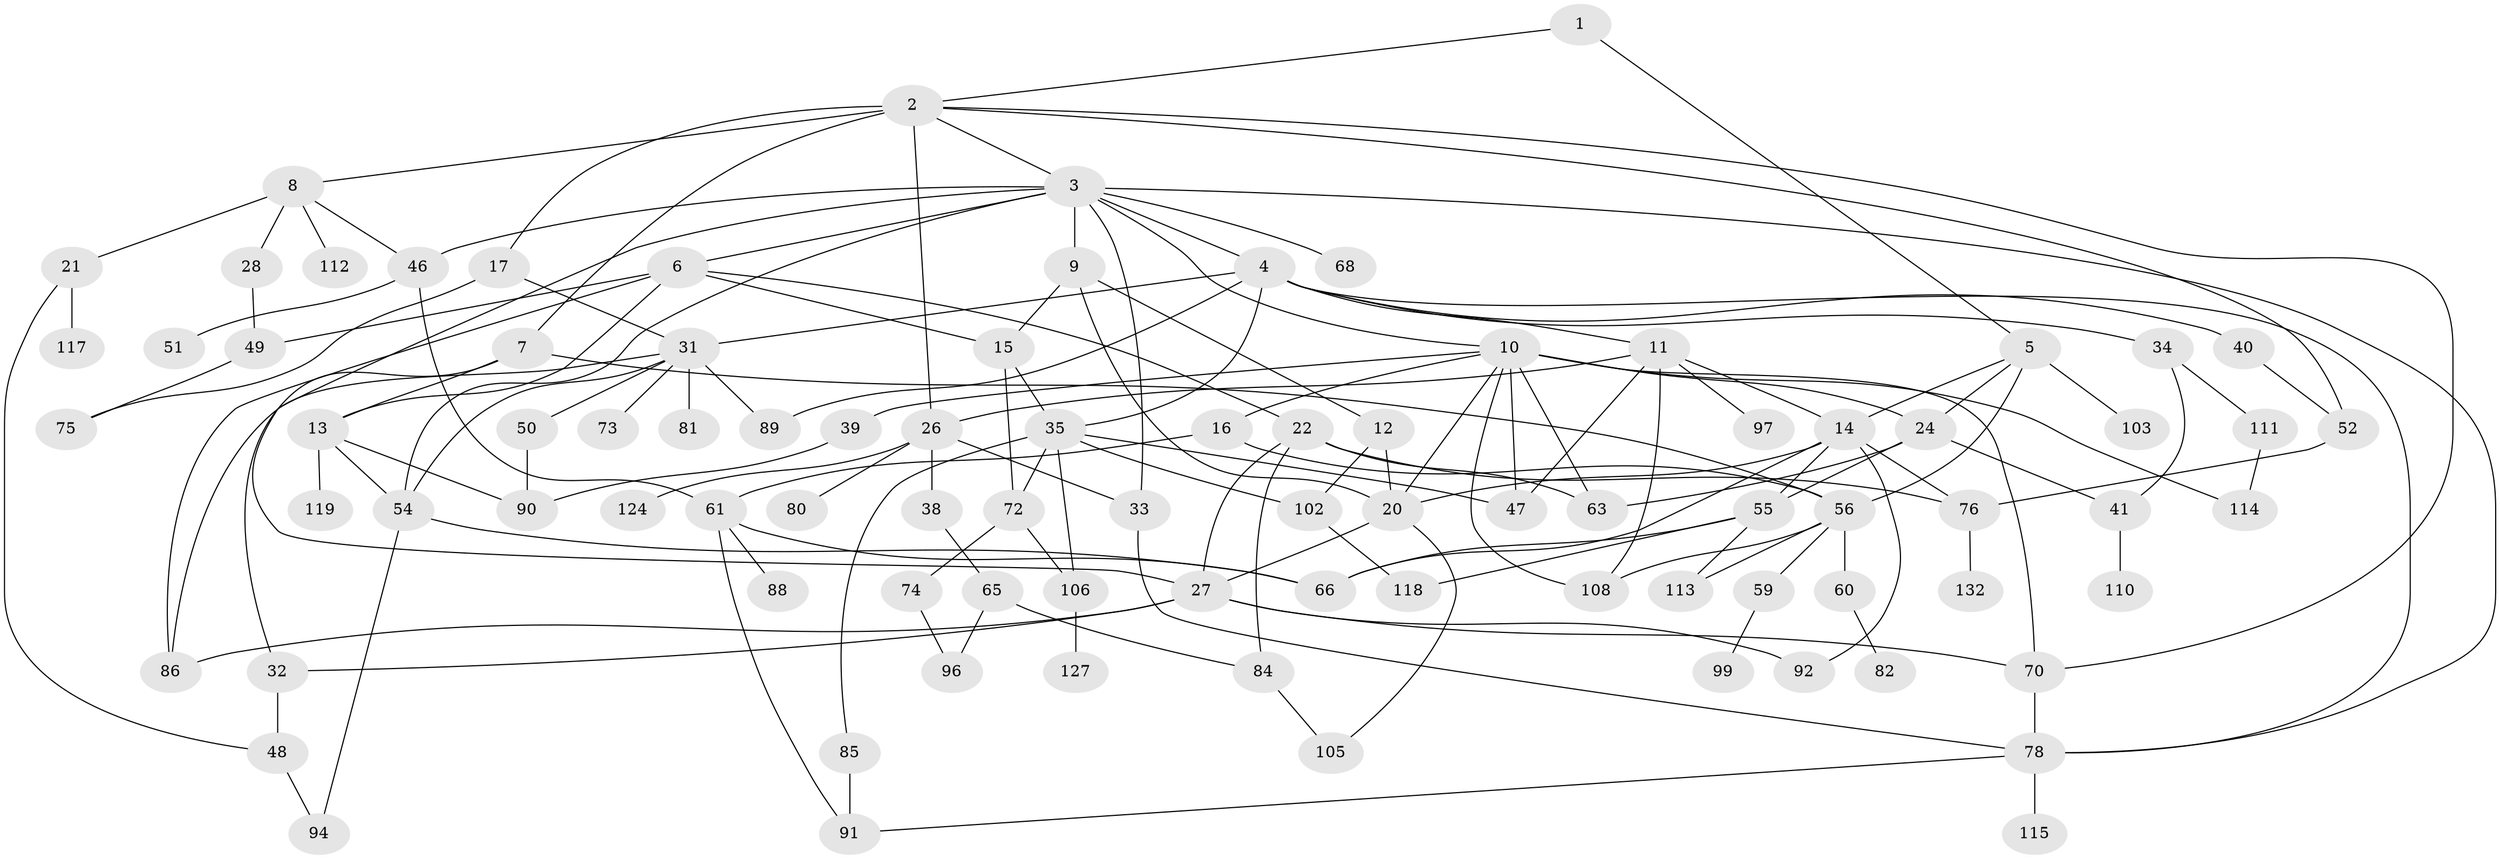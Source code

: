 // original degree distribution, {2: 0.2878787878787879, 9: 0.007575757575757576, 11: 0.007575757575757576, 5: 0.06818181818181818, 3: 0.26515151515151514, 6: 0.03787878787878788, 4: 0.14393939393939395, 8: 0.015151515151515152, 1: 0.16666666666666666}
// Generated by graph-tools (version 1.1) at 2025/41/03/06/25 10:41:25]
// undirected, 89 vertices, 148 edges
graph export_dot {
graph [start="1"]
  node [color=gray90,style=filled];
  1;
  2 [super="+44"];
  3 [super="+83"];
  4 [super="+25"];
  5 [super="+43"];
  6;
  7 [super="+45"];
  8;
  9 [super="+57"];
  10 [super="+19"];
  11 [super="+18"];
  12 [super="+95"];
  13 [super="+69"];
  14 [super="+42"];
  15 [super="+29"];
  16 [super="+93"];
  17;
  20 [super="+23"];
  21 [super="+87"];
  22 [super="+64"];
  24 [super="+123"];
  26 [super="+77"];
  27 [super="+30"];
  28 [super="+107"];
  31 [super="+36"];
  32 [super="+37"];
  33;
  34;
  35 [super="+79"];
  38;
  39;
  40 [super="+53"];
  41;
  46 [super="+101"];
  47 [super="+125"];
  48 [super="+62"];
  49 [super="+129"];
  50;
  51;
  52;
  54 [super="+109"];
  55 [super="+100"];
  56 [super="+58"];
  59;
  60;
  61 [super="+67"];
  63;
  65 [super="+71"];
  66 [super="+116"];
  68;
  70 [super="+104"];
  72;
  73;
  74;
  75;
  76 [super="+130"];
  78 [super="+126"];
  80;
  81;
  82;
  84;
  85 [super="+120"];
  86 [super="+128"];
  88;
  89;
  90 [super="+122"];
  91 [super="+131"];
  92;
  94 [super="+98"];
  96;
  97;
  99;
  102;
  103;
  105;
  106;
  108 [super="+121"];
  110;
  111;
  112;
  113;
  114;
  115;
  117;
  118;
  119;
  124;
  127;
  132;
  1 -- 2;
  1 -- 5;
  2 -- 3;
  2 -- 7;
  2 -- 8;
  2 -- 17;
  2 -- 26;
  2 -- 52;
  2 -- 70;
  3 -- 4;
  3 -- 6;
  3 -- 9;
  3 -- 10;
  3 -- 33;
  3 -- 54;
  3 -- 68;
  3 -- 46;
  3 -- 27;
  3 -- 78;
  4 -- 11;
  4 -- 35;
  4 -- 89;
  4 -- 34;
  4 -- 40;
  4 -- 78;
  4 -- 31;
  5 -- 24;
  5 -- 14;
  5 -- 103;
  5 -- 56;
  6 -- 13;
  6 -- 15;
  6 -- 22;
  6 -- 49;
  6 -- 86;
  7 -- 32;
  7 -- 56;
  7 -- 13;
  8 -- 21;
  8 -- 28 [weight=2];
  8 -- 46;
  8 -- 112;
  9 -- 12;
  9 -- 20;
  9 -- 15;
  10 -- 16;
  10 -- 24;
  10 -- 63;
  10 -- 108;
  10 -- 114;
  10 -- 39;
  10 -- 20;
  10 -- 70;
  10 -- 47;
  11 -- 14;
  11 -- 97;
  11 -- 26;
  11 -- 47;
  11 -- 108;
  12 -- 20;
  12 -- 102;
  13 -- 90;
  13 -- 54;
  13 -- 119;
  14 -- 66;
  14 -- 20;
  14 -- 92;
  14 -- 55;
  14 -- 76;
  15 -- 72;
  15 -- 35;
  16 -- 61;
  16 -- 56;
  17 -- 75;
  17 -- 31;
  20 -- 27 [weight=2];
  20 -- 105;
  21 -- 48;
  21 -- 117;
  22 -- 27;
  22 -- 84;
  22 -- 63;
  22 -- 76;
  24 -- 41;
  24 -- 55;
  24 -- 63;
  26 -- 38;
  26 -- 80;
  26 -- 33;
  26 -- 124;
  27 -- 70;
  27 -- 92;
  27 -- 32;
  27 -- 86;
  28 -- 49;
  31 -- 73;
  31 -- 81;
  31 -- 50;
  31 -- 86;
  31 -- 54;
  31 -- 89;
  32 -- 48;
  33 -- 78;
  34 -- 111;
  34 -- 41;
  35 -- 72;
  35 -- 106;
  35 -- 85;
  35 -- 102;
  35 -- 47;
  38 -- 65;
  39 -- 90;
  40 -- 52;
  41 -- 110;
  46 -- 51;
  46 -- 61 [weight=2];
  48 -- 94;
  49 -- 75;
  50 -- 90;
  52 -- 76;
  54 -- 66;
  54 -- 94;
  55 -- 113;
  55 -- 118;
  55 -- 66;
  56 -- 59;
  56 -- 113;
  56 -- 108;
  56 -- 60;
  59 -- 99;
  60 -- 82;
  61 -- 66;
  61 -- 88;
  61 -- 91;
  65 -- 84;
  65 -- 96;
  70 -- 78;
  72 -- 74;
  72 -- 106;
  74 -- 96;
  76 -- 132;
  78 -- 115 [weight=2];
  78 -- 91;
  84 -- 105;
  85 -- 91;
  102 -- 118;
  106 -- 127;
  111 -- 114;
}

